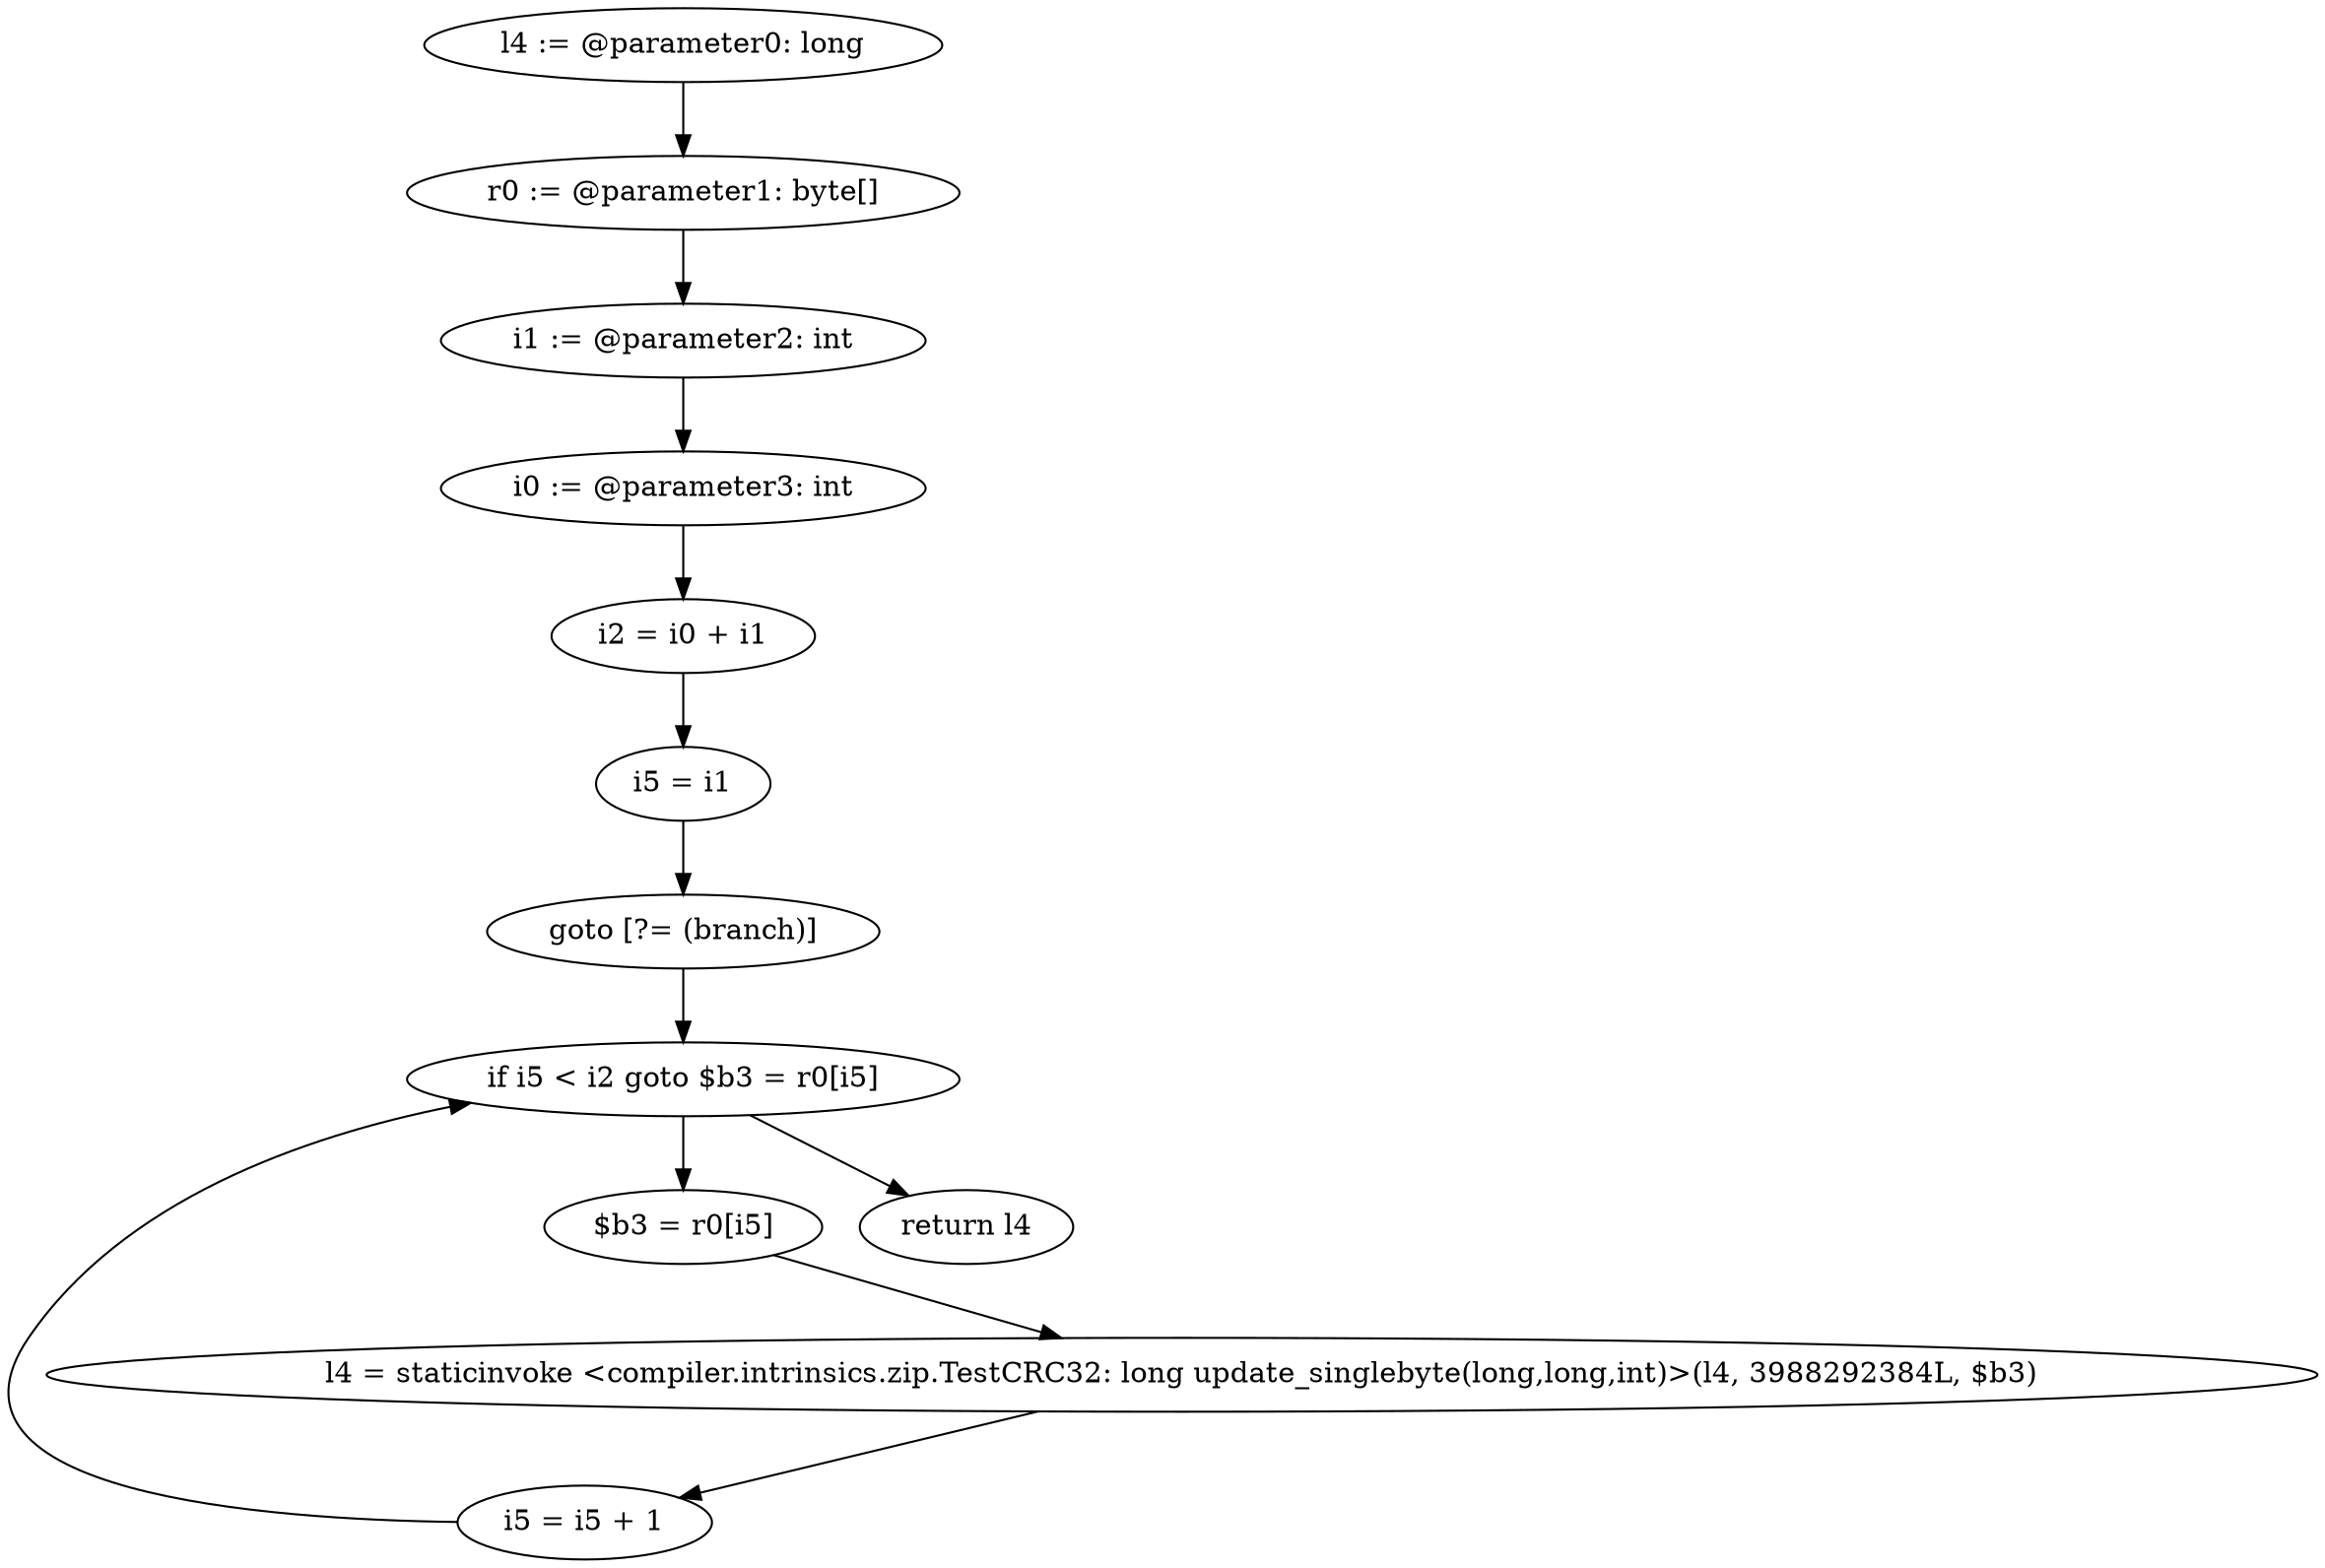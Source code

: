 digraph "unitGraph" {
    "l4 := @parameter0: long"
    "r0 := @parameter1: byte[]"
    "i1 := @parameter2: int"
    "i0 := @parameter3: int"
    "i2 = i0 + i1"
    "i5 = i1"
    "goto [?= (branch)]"
    "$b3 = r0[i5]"
    "l4 = staticinvoke <compiler.intrinsics.zip.TestCRC32: long update_singlebyte(long,long,int)>(l4, 3988292384L, $b3)"
    "i5 = i5 + 1"
    "if i5 < i2 goto $b3 = r0[i5]"
    "return l4"
    "l4 := @parameter0: long"->"r0 := @parameter1: byte[]";
    "r0 := @parameter1: byte[]"->"i1 := @parameter2: int";
    "i1 := @parameter2: int"->"i0 := @parameter3: int";
    "i0 := @parameter3: int"->"i2 = i0 + i1";
    "i2 = i0 + i1"->"i5 = i1";
    "i5 = i1"->"goto [?= (branch)]";
    "goto [?= (branch)]"->"if i5 < i2 goto $b3 = r0[i5]";
    "$b3 = r0[i5]"->"l4 = staticinvoke <compiler.intrinsics.zip.TestCRC32: long update_singlebyte(long,long,int)>(l4, 3988292384L, $b3)";
    "l4 = staticinvoke <compiler.intrinsics.zip.TestCRC32: long update_singlebyte(long,long,int)>(l4, 3988292384L, $b3)"->"i5 = i5 + 1";
    "i5 = i5 + 1"->"if i5 < i2 goto $b3 = r0[i5]";
    "if i5 < i2 goto $b3 = r0[i5]"->"return l4";
    "if i5 < i2 goto $b3 = r0[i5]"->"$b3 = r0[i5]";
}
